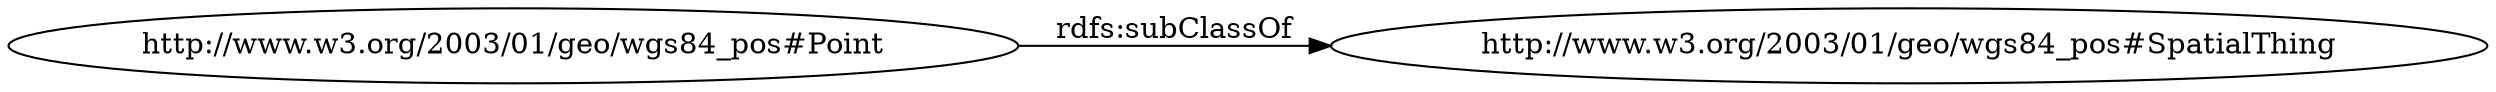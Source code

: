 digraph ar2dtool_diagram { 
rankdir=LR;
size="1000"
	"http://www.w3.org/2003/01/geo/wgs84_pos#Point" -> "http://www.w3.org/2003/01/geo/wgs84_pos#SpatialThing" [ label = "rdfs:subClassOf" ];

}
